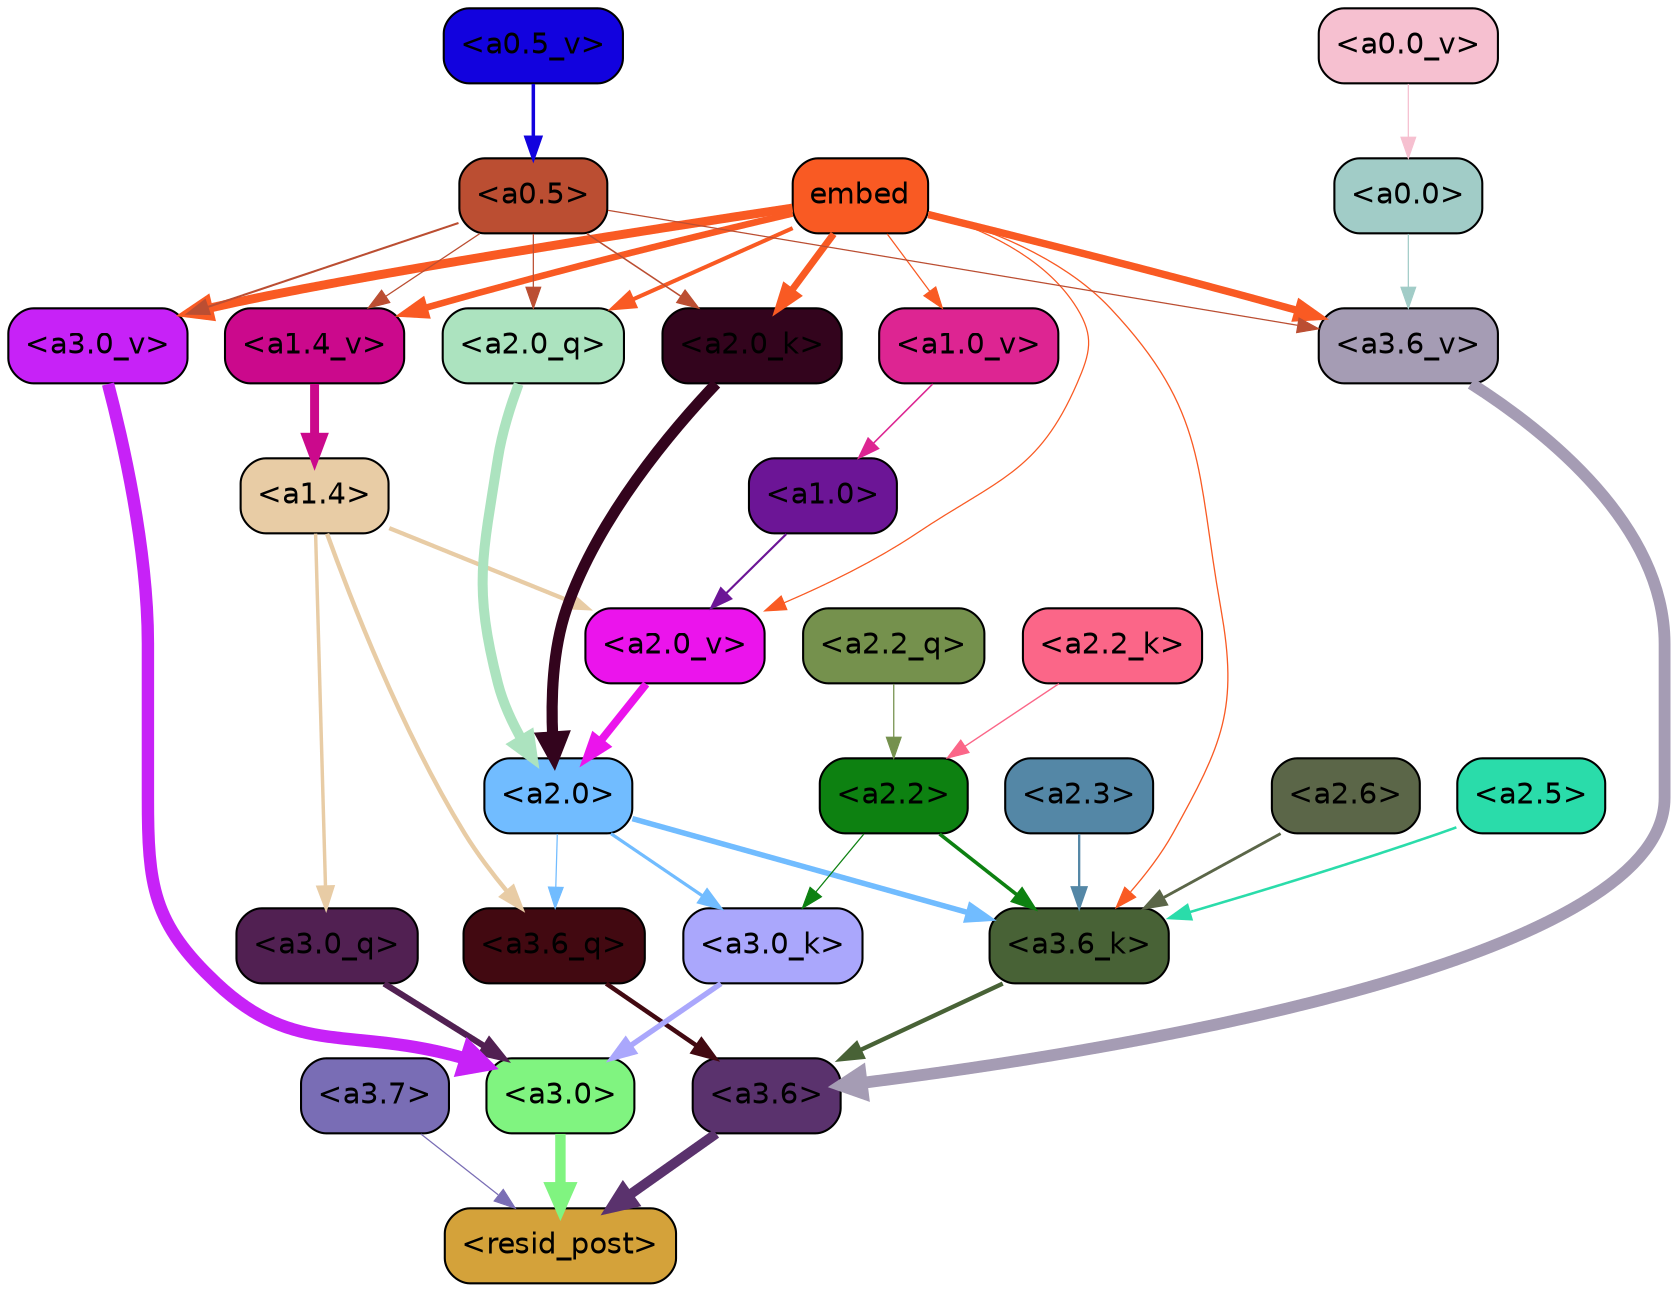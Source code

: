 strict digraph "" {
	graph [bgcolor=transparent,
		layout=dot,
		overlap=false,
		splines=true
	];
	"<a3.7>"	[color=black,
		fillcolor="#796db5",
		fontname=Helvetica,
		shape=box,
		style="filled, rounded"];
	"<resid_post>"	[color=black,
		fillcolor="#d4a23a",
		fontname=Helvetica,
		shape=box,
		style="filled, rounded"];
	"<a3.7>" -> "<resid_post>"	[color="#796db5",
		penwidth=0.6];
	"<a3.6>"	[color=black,
		fillcolor="#5a326d",
		fontname=Helvetica,
		shape=box,
		style="filled, rounded"];
	"<a3.6>" -> "<resid_post>"	[color="#5a326d",
		penwidth=4.748674273490906];
	"<a3.0>"	[color=black,
		fillcolor="#80f480",
		fontname=Helvetica,
		shape=box,
		style="filled, rounded"];
	"<a3.0>" -> "<resid_post>"	[color="#80f480",
		penwidth=5.004031300544739];
	"<a3.6_q>"	[color=black,
		fillcolor="#420911",
		fontname=Helvetica,
		shape=box,
		style="filled, rounded"];
	"<a3.6_q>" -> "<a3.6>"	[color="#420911",
		penwidth=2.1656854450702667];
	"<a3.0_q>"	[color=black,
		fillcolor="#512052",
		fontname=Helvetica,
		shape=box,
		style="filled, rounded"];
	"<a3.0_q>" -> "<a3.0>"	[color="#512052",
		penwidth=2.95696559548378];
	"<a3.6_k>"	[color=black,
		fillcolor="#486236",
		fontname=Helvetica,
		shape=box,
		style="filled, rounded"];
	"<a3.6_k>" -> "<a3.6>"	[color="#486236",
		penwidth=2.086437076330185];
	"<a3.0_k>"	[color=black,
		fillcolor="#aaa7fc",
		fontname=Helvetica,
		shape=box,
		style="filled, rounded"];
	"<a3.0_k>" -> "<a3.0>"	[color="#aaa7fc",
		penwidth=2.5988530814647675];
	"<a3.6_v>"	[color=black,
		fillcolor="#a59cb4",
		fontname=Helvetica,
		shape=box,
		style="filled, rounded"];
	"<a3.6_v>" -> "<a3.6>"	[color="#a59cb4",
		penwidth=5.669987380504608];
	"<a3.0_v>"	[color=black,
		fillcolor="#c722f7",
		fontname=Helvetica,
		shape=box,
		style="filled, rounded"];
	"<a3.0_v>" -> "<a3.0>"	[color="#c722f7",
		penwidth=5.9515902400016785];
	"<a2.0>"	[color=black,
		fillcolor="#71bcff",
		fontname=Helvetica,
		shape=box,
		style="filled, rounded"];
	"<a2.0>" -> "<a3.6_q>"	[color="#71bcff",
		penwidth=0.6];
	"<a2.0>" -> "<a3.6_k>"	[color="#71bcff",
		penwidth=2.6423546075820923];
	"<a2.0>" -> "<a3.0_k>"	[color="#71bcff",
		penwidth=1.5482127666473389];
	"<a1.4>"	[color=black,
		fillcolor="#e8cca5",
		fontname=Helvetica,
		shape=box,
		style="filled, rounded"];
	"<a1.4>" -> "<a3.6_q>"	[color="#e8cca5",
		penwidth=2.1035547256469727];
	"<a1.4>" -> "<a3.0_q>"	[color="#e8cca5",
		penwidth=1.6541699171066284];
	"<a2.0_v>"	[color=black,
		fillcolor="#eb14ec",
		fontname=Helvetica,
		shape=box,
		style="filled, rounded"];
	"<a1.4>" -> "<a2.0_v>"	[color="#e8cca5",
		penwidth=2.048949420452118];
	"<a2.6>"	[color=black,
		fillcolor="#5b6648",
		fontname=Helvetica,
		shape=box,
		style="filled, rounded"];
	"<a2.6>" -> "<a3.6_k>"	[color="#5b6648",
		penwidth=1.3718644380569458];
	"<a2.5>"	[color=black,
		fillcolor="#2adcaa",
		fontname=Helvetica,
		shape=box,
		style="filled, rounded"];
	"<a2.5>" -> "<a3.6_k>"	[color="#2adcaa",
		penwidth=1.231603980064392];
	"<a2.3>"	[color=black,
		fillcolor="#5487a6",
		fontname=Helvetica,
		shape=box,
		style="filled, rounded"];
	"<a2.3>" -> "<a3.6_k>"	[color="#5487a6",
		penwidth=1.1117559671401978];
	"<a2.2>"	[color=black,
		fillcolor="#0d8111",
		fontname=Helvetica,
		shape=box,
		style="filled, rounded"];
	"<a2.2>" -> "<a3.6_k>"	[color="#0d8111",
		penwidth=1.7315057516098022];
	"<a2.2>" -> "<a3.0_k>"	[color="#0d8111",
		penwidth=0.6];
	embed	[color=black,
		fillcolor="#f95a23",
		fontname=Helvetica,
		shape=box,
		style="filled, rounded"];
	embed -> "<a3.6_k>"	[color="#f95a23",
		penwidth=0.6229734420776367];
	embed -> "<a3.6_v>"	[color="#f95a23",
		penwidth=3.56406831741333];
	embed -> "<a3.0_v>"	[color="#f95a23",
		penwidth=4.293717980384827];
	"<a2.0_q>"	[color=black,
		fillcolor="#ace3bf",
		fontname=Helvetica,
		shape=box,
		style="filled, rounded"];
	embed -> "<a2.0_q>"	[color="#f95a23",
		penwidth=1.9479764699935913];
	"<a2.0_k>"	[color=black,
		fillcolor="#33041d",
		fontname=Helvetica,
		shape=box,
		style="filled, rounded"];
	embed -> "<a2.0_k>"	[color="#f95a23",
		penwidth=3.348647713661194];
	embed -> "<a2.0_v>"	[color="#f95a23",
		penwidth=0.6];
	"<a1.4_v>"	[color=black,
		fillcolor="#cb098c",
		fontname=Helvetica,
		shape=box,
		style="filled, rounded"];
	embed -> "<a1.4_v>"	[color="#f95a23",
		penwidth=3.1658360958099365];
	"<a1.0_v>"	[color=black,
		fillcolor="#dd2592",
		fontname=Helvetica,
		shape=box,
		style="filled, rounded"];
	embed -> "<a1.0_v>"	[color="#f95a23",
		penwidth=0.6];
	"<a0.5>"	[color=black,
		fillcolor="#bb4e32",
		fontname=Helvetica,
		shape=box,
		style="filled, rounded"];
	"<a0.5>" -> "<a3.6_v>"	[color="#bb4e32",
		penwidth=0.6];
	"<a0.5>" -> "<a3.0_v>"	[color="#bb4e32",
		penwidth=0.9916514158248901];
	"<a0.5>" -> "<a2.0_q>"	[color="#bb4e32",
		penwidth=0.6];
	"<a0.5>" -> "<a2.0_k>"	[color="#bb4e32",
		penwidth=0.7479127645492554];
	"<a0.5>" -> "<a1.4_v>"	[color="#bb4e32",
		penwidth=0.6];
	"<a0.0>"	[color=black,
		fillcolor="#a1ccc7",
		fontname=Helvetica,
		shape=box,
		style="filled, rounded"];
	"<a0.0>" -> "<a3.6_v>"	[color="#a1ccc7",
		penwidth=0.6];
	"<a2.2_q>"	[color=black,
		fillcolor="#75914d",
		fontname=Helvetica,
		shape=box,
		style="filled, rounded"];
	"<a2.2_q>" -> "<a2.2>"	[color="#75914d",
		penwidth=0.6068362593650818];
	"<a2.0_q>" -> "<a2.0>"	[color="#ace3bf",
		penwidth=4.801594913005829];
	"<a2.2_k>"	[color=black,
		fillcolor="#fb6688",
		fontname=Helvetica,
		shape=box,
		style="filled, rounded"];
	"<a2.2_k>" -> "<a2.2>"	[color="#fb6688",
		penwidth=0.6648573875427246];
	"<a2.0_k>" -> "<a2.0>"	[color="#33041d",
		penwidth=5.364346981048584];
	"<a2.0_v>" -> "<a2.0>"	[color="#eb14ec",
		penwidth=3.76983106136322];
	"<a1.0>"	[color=black,
		fillcolor="#6c1596",
		fontname=Helvetica,
		shape=box,
		style="filled, rounded"];
	"<a1.0>" -> "<a2.0_v>"	[color="#6c1596",
		penwidth=1.0333166718482971];
	"<a1.4_v>" -> "<a1.4>"	[color="#cb098c",
		penwidth=4.295930981636047];
	"<a1.0_v>" -> "<a1.0>"	[color="#dd2592",
		penwidth=0.7506231069564819];
	"<a0.5_v>"	[color=black,
		fillcolor="#1202de",
		fontname=Helvetica,
		shape=box,
		style="filled, rounded"];
	"<a0.5_v>" -> "<a0.5>"	[color="#1202de",
		penwidth=1.6795680522918701];
	"<a0.0_v>"	[color=black,
		fillcolor="#f6c0d0",
		fontname=Helvetica,
		shape=box,
		style="filled, rounded"];
	"<a0.0_v>" -> "<a0.0>"	[color="#f6c0d0",
		penwidth=0.6];
}
